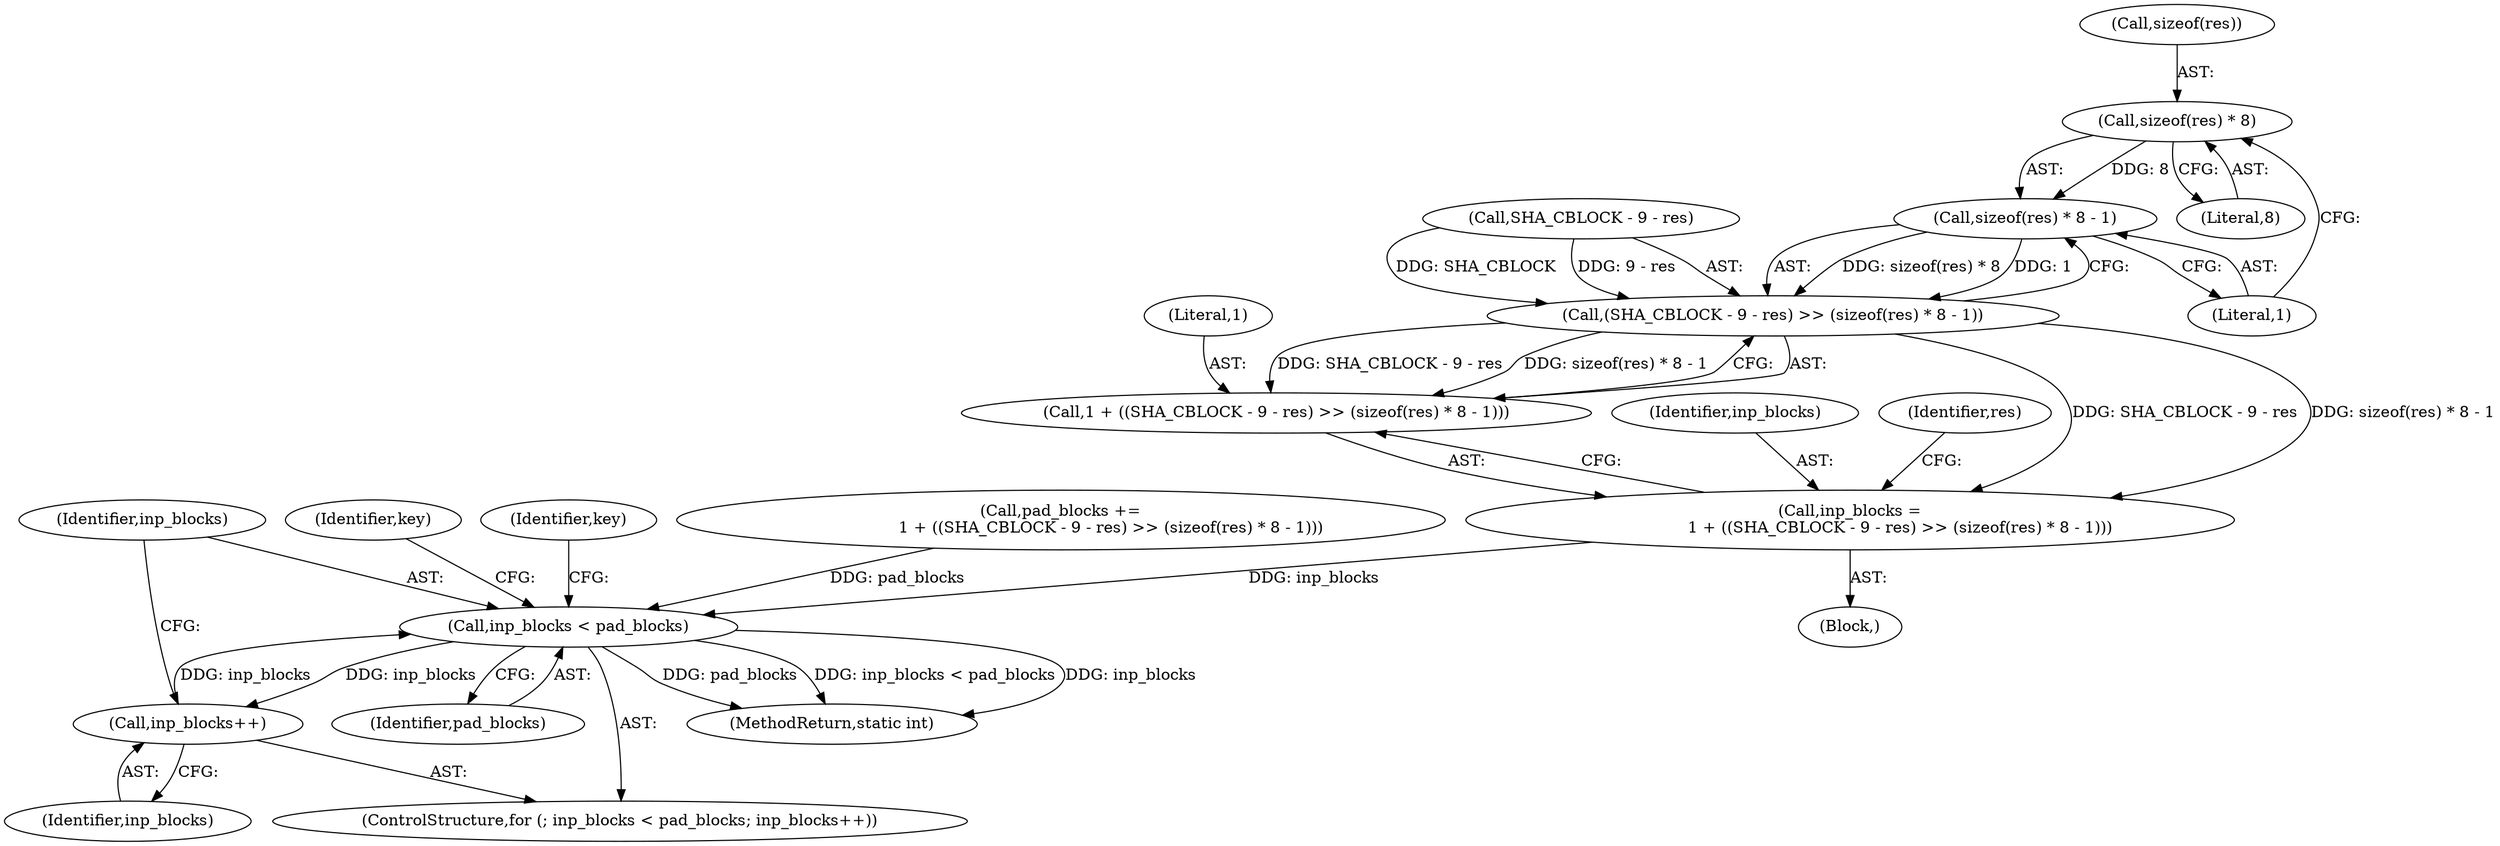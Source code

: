 digraph "0_openssl_68595c0c2886e7942a14f98c17a55a88afb6c292@API" {
"1001552" [label="(Call,sizeof(res) * 8)"];
"1001551" [label="(Call,sizeof(res) * 8 - 1)"];
"1001545" [label="(Call,(SHA_CBLOCK - 9 - res) >> (sizeof(res) * 8 - 1))"];
"1001541" [label="(Call,inp_blocks =\n                    1 + ((SHA_CBLOCK - 9 - res) >> (sizeof(res) * 8 - 1)))"];
"1001589" [label="(Call,inp_blocks < pad_blocks)"];
"1001592" [label="(Call,inp_blocks++)"];
"1001543" [label="(Call,1 + ((SHA_CBLOCK - 9 - res) >> (sizeof(res) * 8 - 1)))"];
"1001542" [label="(Identifier,inp_blocks)"];
"1001603" [label="(Identifier,key)"];
"1001552" [label="(Call,sizeof(res) * 8)"];
"1001546" [label="(Call,SHA_CBLOCK - 9 - res)"];
"1001543" [label="(Call,1 + ((SHA_CBLOCK - 9 - res) >> (sizeof(res) * 8 - 1)))"];
"1001551" [label="(Call,sizeof(res) * 8 - 1)"];
"1001555" [label="(Literal,8)"];
"1001593" [label="(Identifier,inp_blocks)"];
"1001591" [label="(Identifier,pad_blocks)"];
"1001597" [label="(Identifier,key)"];
"1001538" [label="(Block,)"];
"1001590" [label="(Identifier,inp_blocks)"];
"1001589" [label="(Call,inp_blocks < pad_blocks)"];
"1001592" [label="(Call,inp_blocks++)"];
"1001545" [label="(Call,(SHA_CBLOCK - 9 - res) >> (sizeof(res) * 8 - 1))"];
"1001541" [label="(Call,inp_blocks =\n                    1 + ((SHA_CBLOCK - 9 - res) >> (sizeof(res) * 8 - 1)))"];
"1001588" [label="(ControlStructure,for (; inp_blocks < pad_blocks; inp_blocks++))"];
"1001558" [label="(Identifier,res)"];
"1001572" [label="(Call,pad_blocks +=\n                    1 + ((SHA_CBLOCK - 9 - res) >> (sizeof(res) * 8 - 1)))"];
"1001553" [label="(Call,sizeof(res))"];
"1001544" [label="(Literal,1)"];
"1001556" [label="(Literal,1)"];
"1001971" [label="(MethodReturn,static int)"];
"1001552" -> "1001551"  [label="AST: "];
"1001552" -> "1001555"  [label="CFG: "];
"1001553" -> "1001552"  [label="AST: "];
"1001555" -> "1001552"  [label="AST: "];
"1001556" -> "1001552"  [label="CFG: "];
"1001552" -> "1001551"  [label="DDG: 8"];
"1001551" -> "1001545"  [label="AST: "];
"1001551" -> "1001556"  [label="CFG: "];
"1001556" -> "1001551"  [label="AST: "];
"1001545" -> "1001551"  [label="CFG: "];
"1001551" -> "1001545"  [label="DDG: sizeof(res) * 8"];
"1001551" -> "1001545"  [label="DDG: 1"];
"1001545" -> "1001543"  [label="AST: "];
"1001546" -> "1001545"  [label="AST: "];
"1001543" -> "1001545"  [label="CFG: "];
"1001545" -> "1001541"  [label="DDG: SHA_CBLOCK - 9 - res"];
"1001545" -> "1001541"  [label="DDG: sizeof(res) * 8 - 1"];
"1001545" -> "1001543"  [label="DDG: SHA_CBLOCK - 9 - res"];
"1001545" -> "1001543"  [label="DDG: sizeof(res) * 8 - 1"];
"1001546" -> "1001545"  [label="DDG: SHA_CBLOCK"];
"1001546" -> "1001545"  [label="DDG: 9 - res"];
"1001541" -> "1001538"  [label="AST: "];
"1001541" -> "1001543"  [label="CFG: "];
"1001542" -> "1001541"  [label="AST: "];
"1001543" -> "1001541"  [label="AST: "];
"1001558" -> "1001541"  [label="CFG: "];
"1001541" -> "1001589"  [label="DDG: inp_blocks"];
"1001589" -> "1001588"  [label="AST: "];
"1001589" -> "1001591"  [label="CFG: "];
"1001590" -> "1001589"  [label="AST: "];
"1001591" -> "1001589"  [label="AST: "];
"1001597" -> "1001589"  [label="CFG: "];
"1001603" -> "1001589"  [label="CFG: "];
"1001589" -> "1001971"  [label="DDG: pad_blocks"];
"1001589" -> "1001971"  [label="DDG: inp_blocks < pad_blocks"];
"1001589" -> "1001971"  [label="DDG: inp_blocks"];
"1001592" -> "1001589"  [label="DDG: inp_blocks"];
"1001572" -> "1001589"  [label="DDG: pad_blocks"];
"1001589" -> "1001592"  [label="DDG: inp_blocks"];
"1001592" -> "1001588"  [label="AST: "];
"1001592" -> "1001593"  [label="CFG: "];
"1001593" -> "1001592"  [label="AST: "];
"1001590" -> "1001592"  [label="CFG: "];
"1001544" -> "1001543"  [label="AST: "];
}
